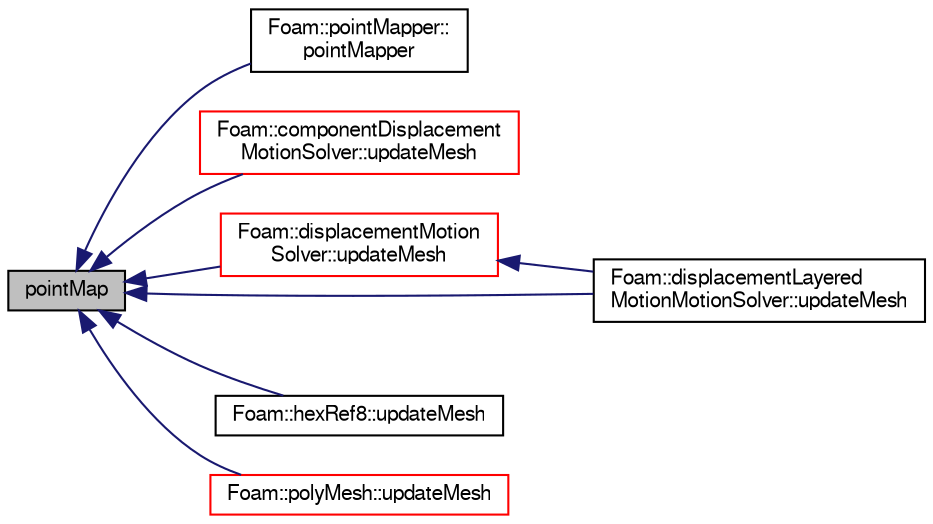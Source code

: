 digraph "pointMap"
{
  bgcolor="transparent";
  edge [fontname="FreeSans",fontsize="10",labelfontname="FreeSans",labelfontsize="10"];
  node [fontname="FreeSans",fontsize="10",shape=record];
  rankdir="LR";
  Node1 [label="pointMap",height=0.2,width=0.4,color="black", fillcolor="grey75", style="filled" fontcolor="black"];
  Node1 -> Node2 [dir="back",color="midnightblue",fontsize="10",style="solid",fontname="FreeSans"];
  Node2 [label="Foam::pointMapper::\lpointMapper",height=0.2,width=0.4,color="black",URL="$a01831.html#adb5e634792694a5c3b9476271931367d",tooltip="Construct from mapPolyMesh. "];
  Node1 -> Node3 [dir="back",color="midnightblue",fontsize="10",style="solid",fontname="FreeSans"];
  Node3 [label="Foam::componentDisplacement\lMotionSolver::updateMesh",height=0.2,width=0.4,color="red",URL="$a00318.html#ad57565956fd4064299f4bd3c4eebb1d4",tooltip="Update local data for topology changes. "];
  Node1 -> Node4 [dir="back",color="midnightblue",fontsize="10",style="solid",fontname="FreeSans"];
  Node4 [label="Foam::displacementMotion\lSolver::updateMesh",height=0.2,width=0.4,color="red",URL="$a00532.html#ad57565956fd4064299f4bd3c4eebb1d4",tooltip="Update local data for topology changes. "];
  Node4 -> Node5 [dir="back",color="midnightblue",fontsize="10",style="solid",fontname="FreeSans"];
  Node5 [label="Foam::displacementLayered\lMotionMotionSolver::updateMesh",height=0.2,width=0.4,color="black",URL="$a00530.html#ad57565956fd4064299f4bd3c4eebb1d4",tooltip="Update topology. "];
  Node1 -> Node5 [dir="back",color="midnightblue",fontsize="10",style="solid",fontname="FreeSans"];
  Node1 -> Node6 [dir="back",color="midnightblue",fontsize="10",style="solid",fontname="FreeSans"];
  Node6 [label="Foam::hexRef8::updateMesh",height=0.2,width=0.4,color="black",URL="$a00980.html#a97c9017fa6ef5f8319a5d64bdf3fd1b6",tooltip="Update local numbering + undo. "];
  Node1 -> Node7 [dir="back",color="midnightblue",fontsize="10",style="solid",fontname="FreeSans"];
  Node7 [label="Foam::polyMesh::updateMesh",height=0.2,width=0.4,color="red",URL="$a01861.html#a9c8cde0b192708d622d874f8cc2df66d",tooltip="Update the mesh corresponding to given map. "];
}

